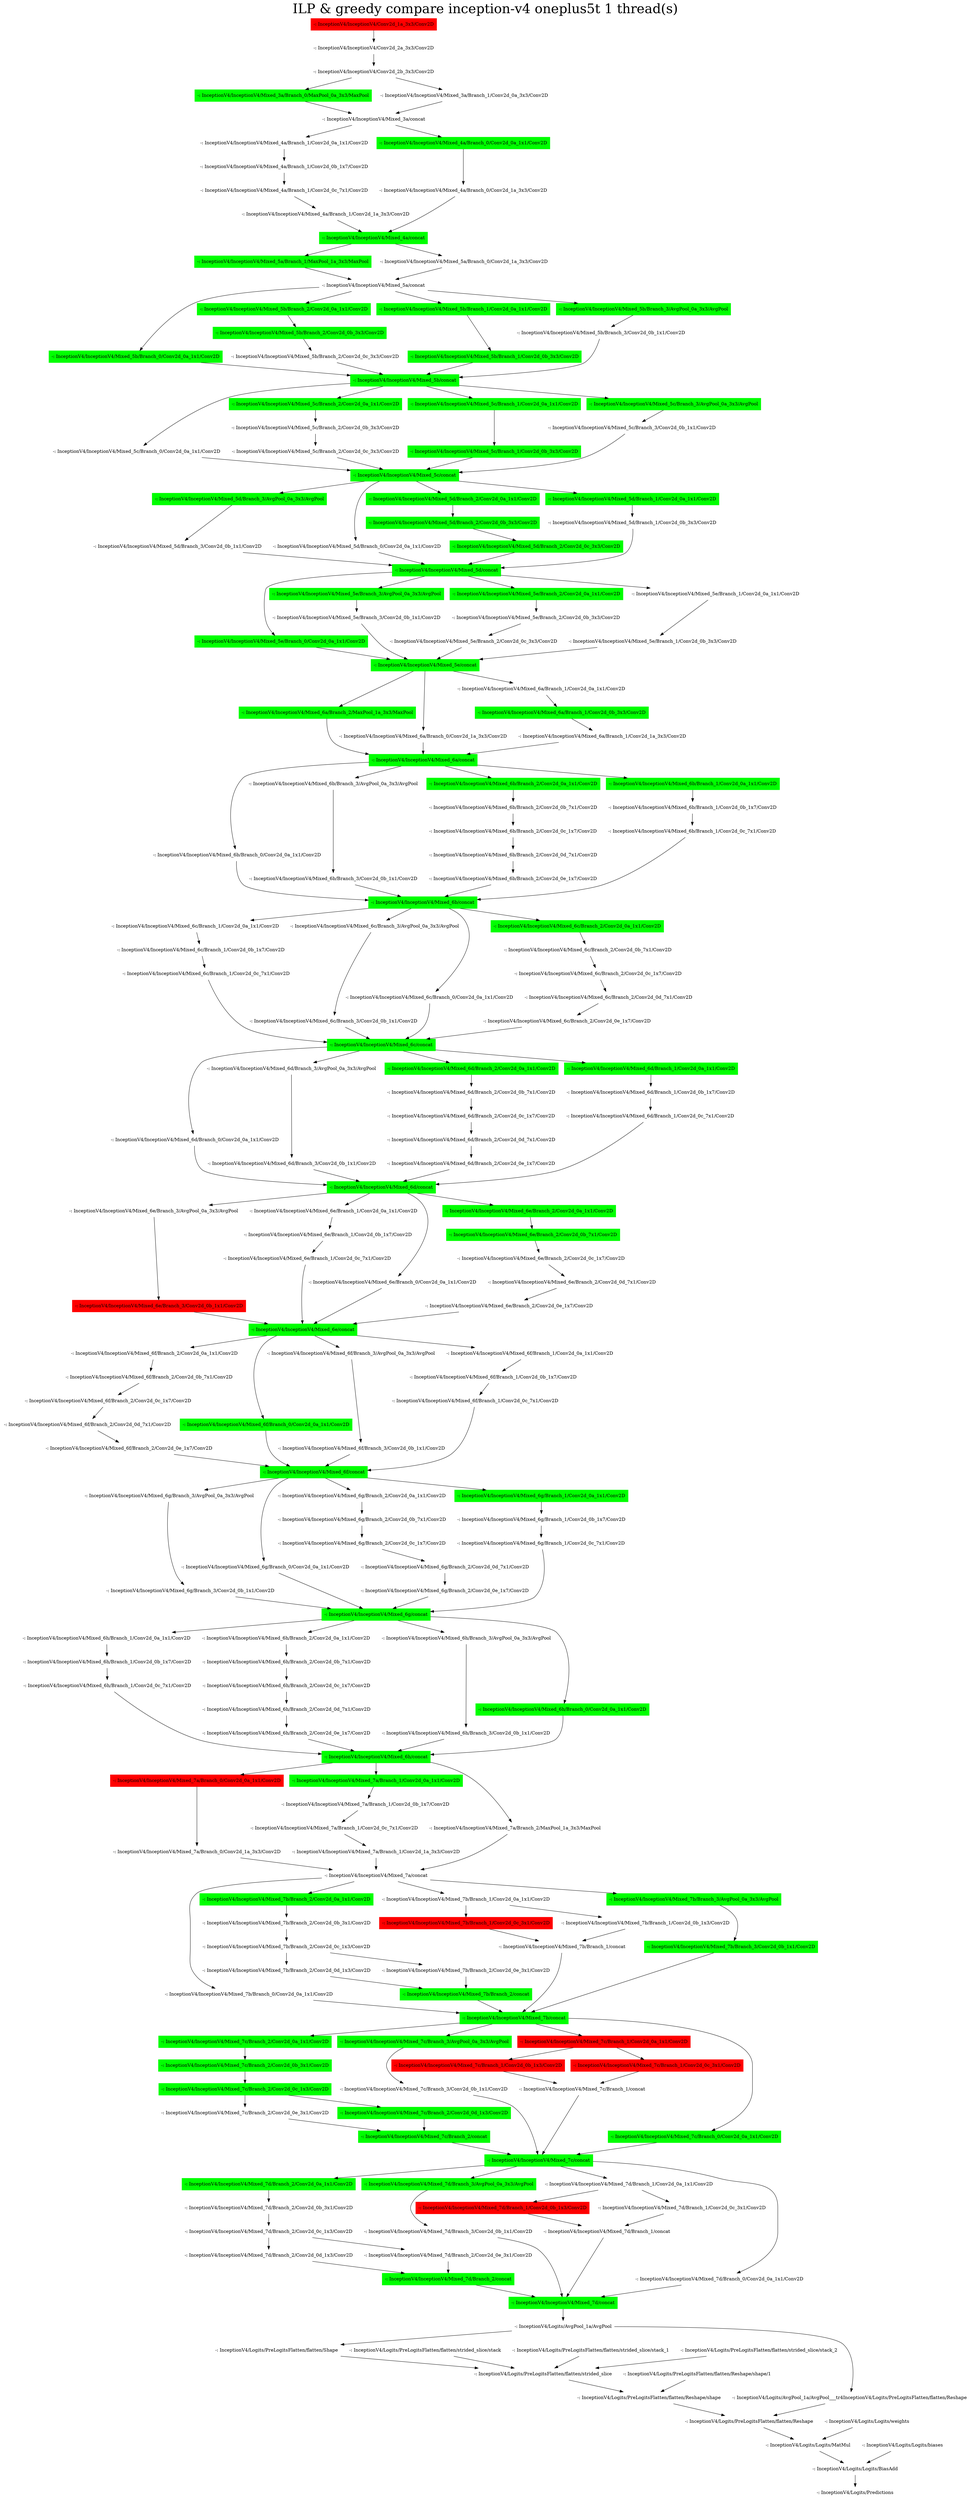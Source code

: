 digraph G {
label     = "ILP & greedy compare inception-v4 oneplus5t 1 thread(s)"
    labelloc  =  t // t: Place the graph's title on top.
    fontsize  = 40 // Make title stand out by giving a large font size
    fontcolor = black"-: InceptionV4/InceptionV4/Conv2d_1a_3x3/Conv2D"->"-: InceptionV4/InceptionV4/Conv2d_2a_3x3/Conv2D";
"-: InceptionV4/InceptionV4/Conv2d_1a_3x3/Conv2D" [shape=box,style=filled,color=red];
"-: InceptionV4/InceptionV4/Conv2d_2a_3x3/Conv2D"->"-: InceptionV4/InceptionV4/Conv2d_2b_3x3/Conv2D";
"-: InceptionV4/InceptionV4/Conv2d_2a_3x3/Conv2D" [shape=box,style=filled,color=white];
"-: InceptionV4/InceptionV4/Conv2d_2b_3x3/Conv2D"->"-: InceptionV4/InceptionV4/Mixed_3a/Branch_0/MaxPool_0a_3x3/MaxPool";
"-: InceptionV4/InceptionV4/Conv2d_2b_3x3/Conv2D"->"-: InceptionV4/InceptionV4/Mixed_3a/Branch_1/Conv2d_0a_3x3/Conv2D";
"-: InceptionV4/InceptionV4/Conv2d_2b_3x3/Conv2D" [shape=box,style=filled,color=white];
"-: InceptionV4/InceptionV4/Mixed_3a/Branch_0/MaxPool_0a_3x3/MaxPool"->"-: InceptionV4/InceptionV4/Mixed_3a/concat";
"-: InceptionV4/InceptionV4/Mixed_3a/Branch_0/MaxPool_0a_3x3/MaxPool" [shape=box,style=filled,color=green];
"-: InceptionV4/InceptionV4/Mixed_3a/Branch_1/Conv2d_0a_3x3/Conv2D"->"-: InceptionV4/InceptionV4/Mixed_3a/concat";
"-: InceptionV4/InceptionV4/Mixed_3a/Branch_1/Conv2d_0a_3x3/Conv2D" [shape=box,style=filled,color=white];
"-: InceptionV4/InceptionV4/Mixed_3a/concat"->"-: InceptionV4/InceptionV4/Mixed_4a/Branch_1/Conv2d_0a_1x1/Conv2D";
"-: InceptionV4/InceptionV4/Mixed_3a/concat"->"-: InceptionV4/InceptionV4/Mixed_4a/Branch_0/Conv2d_0a_1x1/Conv2D";
"-: InceptionV4/InceptionV4/Mixed_3a/concat" [shape=box,style=filled,color=white];
"-: InceptionV4/InceptionV4/Mixed_4a/Branch_0/Conv2d_0a_1x1/Conv2D"->"-: InceptionV4/InceptionV4/Mixed_4a/Branch_0/Conv2d_1a_3x3/Conv2D";
"-: InceptionV4/InceptionV4/Mixed_4a/Branch_0/Conv2d_0a_1x1/Conv2D" [shape=box,style=filled,color=green];
"-: InceptionV4/InceptionV4/Mixed_4a/Branch_0/Conv2d_1a_3x3/Conv2D"->"-: InceptionV4/InceptionV4/Mixed_4a/concat";
"-: InceptionV4/InceptionV4/Mixed_4a/Branch_0/Conv2d_1a_3x3/Conv2D" [shape=box,style=filled,color=white];
"-: InceptionV4/InceptionV4/Mixed_4a/Branch_1/Conv2d_0a_1x1/Conv2D"->"-: InceptionV4/InceptionV4/Mixed_4a/Branch_1/Conv2d_0b_1x7/Conv2D";
"-: InceptionV4/InceptionV4/Mixed_4a/Branch_1/Conv2d_0a_1x1/Conv2D" [shape=box,style=filled,color=white];
"-: InceptionV4/InceptionV4/Mixed_4a/Branch_1/Conv2d_0b_1x7/Conv2D"->"-: InceptionV4/InceptionV4/Mixed_4a/Branch_1/Conv2d_0c_7x1/Conv2D";
"-: InceptionV4/InceptionV4/Mixed_4a/Branch_1/Conv2d_0b_1x7/Conv2D" [shape=box,style=filled,color=white];
"-: InceptionV4/InceptionV4/Mixed_4a/Branch_1/Conv2d_0c_7x1/Conv2D"->"-: InceptionV4/InceptionV4/Mixed_4a/Branch_1/Conv2d_1a_3x3/Conv2D";
"-: InceptionV4/InceptionV4/Mixed_4a/Branch_1/Conv2d_0c_7x1/Conv2D" [shape=box,style=filled,color=white];
"-: InceptionV4/InceptionV4/Mixed_4a/Branch_1/Conv2d_1a_3x3/Conv2D"->"-: InceptionV4/InceptionV4/Mixed_4a/concat";
"-: InceptionV4/InceptionV4/Mixed_4a/Branch_1/Conv2d_1a_3x3/Conv2D" [shape=box,style=filled,color=white];
"-: InceptionV4/InceptionV4/Mixed_4a/concat"->"-: InceptionV4/InceptionV4/Mixed_5a/Branch_1/MaxPool_1a_3x3/MaxPool";
"-: InceptionV4/InceptionV4/Mixed_4a/concat"->"-: InceptionV4/InceptionV4/Mixed_5a/Branch_0/Conv2d_1a_3x3/Conv2D";
"-: InceptionV4/InceptionV4/Mixed_4a/concat" [shape=box,style=filled,color=green];
"-: InceptionV4/InceptionV4/Mixed_5a/Branch_0/Conv2d_1a_3x3/Conv2D"->"-: InceptionV4/InceptionV4/Mixed_5a/concat";
"-: InceptionV4/InceptionV4/Mixed_5a/Branch_0/Conv2d_1a_3x3/Conv2D" [shape=box,style=filled,color=white];
"-: InceptionV4/InceptionV4/Mixed_5a/Branch_1/MaxPool_1a_3x3/MaxPool"->"-: InceptionV4/InceptionV4/Mixed_5a/concat";
"-: InceptionV4/InceptionV4/Mixed_5a/Branch_1/MaxPool_1a_3x3/MaxPool" [shape=box,style=filled,color=green];
"-: InceptionV4/InceptionV4/Mixed_5a/concat"->"-: InceptionV4/InceptionV4/Mixed_5b/Branch_0/Conv2d_0a_1x1/Conv2D";
"-: InceptionV4/InceptionV4/Mixed_5a/concat"->"-: InceptionV4/InceptionV4/Mixed_5b/Branch_2/Conv2d_0a_1x1/Conv2D";
"-: InceptionV4/InceptionV4/Mixed_5a/concat"->"-: InceptionV4/InceptionV4/Mixed_5b/Branch_1/Conv2d_0a_1x1/Conv2D";
"-: InceptionV4/InceptionV4/Mixed_5a/concat"->"-: InceptionV4/InceptionV4/Mixed_5b/Branch_3/AvgPool_0a_3x3/AvgPool";
"-: InceptionV4/InceptionV4/Mixed_5a/concat" [shape=box,style=filled,color=white];
"-: InceptionV4/InceptionV4/Mixed_5b/Branch_0/Conv2d_0a_1x1/Conv2D"->"-: InceptionV4/InceptionV4/Mixed_5b/concat";
"-: InceptionV4/InceptionV4/Mixed_5b/Branch_0/Conv2d_0a_1x1/Conv2D" [shape=box,style=filled,color=green];
"-: InceptionV4/InceptionV4/Mixed_5b/Branch_1/Conv2d_0a_1x1/Conv2D"->"-: InceptionV4/InceptionV4/Mixed_5b/Branch_1/Conv2d_0b_3x3/Conv2D";
"-: InceptionV4/InceptionV4/Mixed_5b/Branch_1/Conv2d_0a_1x1/Conv2D" [shape=box,style=filled,color=green];
"-: InceptionV4/InceptionV4/Mixed_5b/Branch_1/Conv2d_0b_3x3/Conv2D"->"-: InceptionV4/InceptionV4/Mixed_5b/concat";
"-: InceptionV4/InceptionV4/Mixed_5b/Branch_1/Conv2d_0b_3x3/Conv2D" [shape=box,style=filled,color=green];
"-: InceptionV4/InceptionV4/Mixed_5b/Branch_2/Conv2d_0a_1x1/Conv2D"->"-: InceptionV4/InceptionV4/Mixed_5b/Branch_2/Conv2d_0b_3x3/Conv2D";
"-: InceptionV4/InceptionV4/Mixed_5b/Branch_2/Conv2d_0a_1x1/Conv2D" [shape=box,style=filled,color=green];
"-: InceptionV4/InceptionV4/Mixed_5b/Branch_2/Conv2d_0b_3x3/Conv2D"->"-: InceptionV4/InceptionV4/Mixed_5b/Branch_2/Conv2d_0c_3x3/Conv2D";
"-: InceptionV4/InceptionV4/Mixed_5b/Branch_2/Conv2d_0b_3x3/Conv2D" [shape=box,style=filled,color=green];
"-: InceptionV4/InceptionV4/Mixed_5b/Branch_2/Conv2d_0c_3x3/Conv2D"->"-: InceptionV4/InceptionV4/Mixed_5b/concat";
"-: InceptionV4/InceptionV4/Mixed_5b/Branch_2/Conv2d_0c_3x3/Conv2D" [shape=box,style=filled,color=white];
"-: InceptionV4/InceptionV4/Mixed_5b/Branch_3/AvgPool_0a_3x3/AvgPool"->"-: InceptionV4/InceptionV4/Mixed_5b/Branch_3/Conv2d_0b_1x1/Conv2D";
"-: InceptionV4/InceptionV4/Mixed_5b/Branch_3/AvgPool_0a_3x3/AvgPool" [shape=box,style=filled,color=green];
"-: InceptionV4/InceptionV4/Mixed_5b/Branch_3/Conv2d_0b_1x1/Conv2D"->"-: InceptionV4/InceptionV4/Mixed_5b/concat";
"-: InceptionV4/InceptionV4/Mixed_5b/Branch_3/Conv2d_0b_1x1/Conv2D" [shape=box,style=filled,color=white];
"-: InceptionV4/InceptionV4/Mixed_5b/concat"->"-: InceptionV4/InceptionV4/Mixed_5c/Branch_0/Conv2d_0a_1x1/Conv2D";
"-: InceptionV4/InceptionV4/Mixed_5b/concat"->"-: InceptionV4/InceptionV4/Mixed_5c/Branch_2/Conv2d_0a_1x1/Conv2D";
"-: InceptionV4/InceptionV4/Mixed_5b/concat"->"-: InceptionV4/InceptionV4/Mixed_5c/Branch_1/Conv2d_0a_1x1/Conv2D";
"-: InceptionV4/InceptionV4/Mixed_5b/concat"->"-: InceptionV4/InceptionV4/Mixed_5c/Branch_3/AvgPool_0a_3x3/AvgPool";
"-: InceptionV4/InceptionV4/Mixed_5b/concat" [shape=box,style=filled,color=green];
"-: InceptionV4/InceptionV4/Mixed_5c/Branch_0/Conv2d_0a_1x1/Conv2D"->"-: InceptionV4/InceptionV4/Mixed_5c/concat";
"-: InceptionV4/InceptionV4/Mixed_5c/Branch_0/Conv2d_0a_1x1/Conv2D" [shape=box,style=filled,color=white];
"-: InceptionV4/InceptionV4/Mixed_5c/Branch_1/Conv2d_0a_1x1/Conv2D"->"-: InceptionV4/InceptionV4/Mixed_5c/Branch_1/Conv2d_0b_3x3/Conv2D";
"-: InceptionV4/InceptionV4/Mixed_5c/Branch_1/Conv2d_0a_1x1/Conv2D" [shape=box,style=filled,color=green];
"-: InceptionV4/InceptionV4/Mixed_5c/Branch_1/Conv2d_0b_3x3/Conv2D"->"-: InceptionV4/InceptionV4/Mixed_5c/concat";
"-: InceptionV4/InceptionV4/Mixed_5c/Branch_1/Conv2d_0b_3x3/Conv2D" [shape=box,style=filled,color=green];
"-: InceptionV4/InceptionV4/Mixed_5c/Branch_2/Conv2d_0a_1x1/Conv2D"->"-: InceptionV4/InceptionV4/Mixed_5c/Branch_2/Conv2d_0b_3x3/Conv2D";
"-: InceptionV4/InceptionV4/Mixed_5c/Branch_2/Conv2d_0a_1x1/Conv2D" [shape=box,style=filled,color=green];
"-: InceptionV4/InceptionV4/Mixed_5c/Branch_2/Conv2d_0b_3x3/Conv2D"->"-: InceptionV4/InceptionV4/Mixed_5c/Branch_2/Conv2d_0c_3x3/Conv2D";
"-: InceptionV4/InceptionV4/Mixed_5c/Branch_2/Conv2d_0b_3x3/Conv2D" [shape=box,style=filled,color=white];
"-: InceptionV4/InceptionV4/Mixed_5c/Branch_2/Conv2d_0c_3x3/Conv2D"->"-: InceptionV4/InceptionV4/Mixed_5c/concat";
"-: InceptionV4/InceptionV4/Mixed_5c/Branch_2/Conv2d_0c_3x3/Conv2D" [shape=box,style=filled,color=white];
"-: InceptionV4/InceptionV4/Mixed_5c/Branch_3/AvgPool_0a_3x3/AvgPool"->"-: InceptionV4/InceptionV4/Mixed_5c/Branch_3/Conv2d_0b_1x1/Conv2D";
"-: InceptionV4/InceptionV4/Mixed_5c/Branch_3/AvgPool_0a_3x3/AvgPool" [shape=box,style=filled,color=green];
"-: InceptionV4/InceptionV4/Mixed_5c/Branch_3/Conv2d_0b_1x1/Conv2D"->"-: InceptionV4/InceptionV4/Mixed_5c/concat";
"-: InceptionV4/InceptionV4/Mixed_5c/Branch_3/Conv2d_0b_1x1/Conv2D" [shape=box,style=filled,color=white];
"-: InceptionV4/InceptionV4/Mixed_5c/concat"->"-: InceptionV4/InceptionV4/Mixed_5d/Branch_3/AvgPool_0a_3x3/AvgPool";
"-: InceptionV4/InceptionV4/Mixed_5c/concat"->"-: InceptionV4/InceptionV4/Mixed_5d/Branch_0/Conv2d_0a_1x1/Conv2D";
"-: InceptionV4/InceptionV4/Mixed_5c/concat"->"-: InceptionV4/InceptionV4/Mixed_5d/Branch_2/Conv2d_0a_1x1/Conv2D";
"-: InceptionV4/InceptionV4/Mixed_5c/concat"->"-: InceptionV4/InceptionV4/Mixed_5d/Branch_1/Conv2d_0a_1x1/Conv2D";
"-: InceptionV4/InceptionV4/Mixed_5c/concat" [shape=box,style=filled,color=green];
"-: InceptionV4/InceptionV4/Mixed_5d/Branch_0/Conv2d_0a_1x1/Conv2D"->"-: InceptionV4/InceptionV4/Mixed_5d/concat";
"-: InceptionV4/InceptionV4/Mixed_5d/Branch_0/Conv2d_0a_1x1/Conv2D" [shape=box,style=filled,color=white];
"-: InceptionV4/InceptionV4/Mixed_5d/Branch_1/Conv2d_0a_1x1/Conv2D"->"-: InceptionV4/InceptionV4/Mixed_5d/Branch_1/Conv2d_0b_3x3/Conv2D";
"-: InceptionV4/InceptionV4/Mixed_5d/Branch_1/Conv2d_0a_1x1/Conv2D" [shape=box,style=filled,color=green];
"-: InceptionV4/InceptionV4/Mixed_5d/Branch_1/Conv2d_0b_3x3/Conv2D"->"-: InceptionV4/InceptionV4/Mixed_5d/concat";
"-: InceptionV4/InceptionV4/Mixed_5d/Branch_1/Conv2d_0b_3x3/Conv2D" [shape=box,style=filled,color=white];
"-: InceptionV4/InceptionV4/Mixed_5d/Branch_2/Conv2d_0a_1x1/Conv2D"->"-: InceptionV4/InceptionV4/Mixed_5d/Branch_2/Conv2d_0b_3x3/Conv2D";
"-: InceptionV4/InceptionV4/Mixed_5d/Branch_2/Conv2d_0a_1x1/Conv2D" [shape=box,style=filled,color=green];
"-: InceptionV4/InceptionV4/Mixed_5d/Branch_2/Conv2d_0b_3x3/Conv2D"->"-: InceptionV4/InceptionV4/Mixed_5d/Branch_2/Conv2d_0c_3x3/Conv2D";
"-: InceptionV4/InceptionV4/Mixed_5d/Branch_2/Conv2d_0b_3x3/Conv2D" [shape=box,style=filled,color=green];
"-: InceptionV4/InceptionV4/Mixed_5d/Branch_2/Conv2d_0c_3x3/Conv2D"->"-: InceptionV4/InceptionV4/Mixed_5d/concat";
"-: InceptionV4/InceptionV4/Mixed_5d/Branch_2/Conv2d_0c_3x3/Conv2D" [shape=box,style=filled,color=green];
"-: InceptionV4/InceptionV4/Mixed_5d/Branch_3/AvgPool_0a_3x3/AvgPool"->"-: InceptionV4/InceptionV4/Mixed_5d/Branch_3/Conv2d_0b_1x1/Conv2D";
"-: InceptionV4/InceptionV4/Mixed_5d/Branch_3/AvgPool_0a_3x3/AvgPool" [shape=box,style=filled,color=green];
"-: InceptionV4/InceptionV4/Mixed_5d/Branch_3/Conv2d_0b_1x1/Conv2D"->"-: InceptionV4/InceptionV4/Mixed_5d/concat";
"-: InceptionV4/InceptionV4/Mixed_5d/Branch_3/Conv2d_0b_1x1/Conv2D" [shape=box,style=filled,color=white];
"-: InceptionV4/InceptionV4/Mixed_5d/concat"->"-: InceptionV4/InceptionV4/Mixed_5e/Branch_0/Conv2d_0a_1x1/Conv2D";
"-: InceptionV4/InceptionV4/Mixed_5d/concat"->"-: InceptionV4/InceptionV4/Mixed_5e/Branch_3/AvgPool_0a_3x3/AvgPool";
"-: InceptionV4/InceptionV4/Mixed_5d/concat"->"-: InceptionV4/InceptionV4/Mixed_5e/Branch_2/Conv2d_0a_1x1/Conv2D";
"-: InceptionV4/InceptionV4/Mixed_5d/concat"->"-: InceptionV4/InceptionV4/Mixed_5e/Branch_1/Conv2d_0a_1x1/Conv2D";
"-: InceptionV4/InceptionV4/Mixed_5d/concat" [shape=box,style=filled,color=green];
"-: InceptionV4/InceptionV4/Mixed_5e/Branch_0/Conv2d_0a_1x1/Conv2D"->"-: InceptionV4/InceptionV4/Mixed_5e/concat";
"-: InceptionV4/InceptionV4/Mixed_5e/Branch_0/Conv2d_0a_1x1/Conv2D" [shape=box,style=filled,color=green];
"-: InceptionV4/InceptionV4/Mixed_5e/Branch_1/Conv2d_0a_1x1/Conv2D"->"-: InceptionV4/InceptionV4/Mixed_5e/Branch_1/Conv2d_0b_3x3/Conv2D";
"-: InceptionV4/InceptionV4/Mixed_5e/Branch_1/Conv2d_0a_1x1/Conv2D" [shape=box,style=filled,color=white];
"-: InceptionV4/InceptionV4/Mixed_5e/Branch_1/Conv2d_0b_3x3/Conv2D"->"-: InceptionV4/InceptionV4/Mixed_5e/concat";
"-: InceptionV4/InceptionV4/Mixed_5e/Branch_1/Conv2d_0b_3x3/Conv2D" [shape=box,style=filled,color=white];
"-: InceptionV4/InceptionV4/Mixed_5e/Branch_2/Conv2d_0a_1x1/Conv2D"->"-: InceptionV4/InceptionV4/Mixed_5e/Branch_2/Conv2d_0b_3x3/Conv2D";
"-: InceptionV4/InceptionV4/Mixed_5e/Branch_2/Conv2d_0a_1x1/Conv2D" [shape=box,style=filled,color=green];
"-: InceptionV4/InceptionV4/Mixed_5e/Branch_2/Conv2d_0b_3x3/Conv2D"->"-: InceptionV4/InceptionV4/Mixed_5e/Branch_2/Conv2d_0c_3x3/Conv2D";
"-: InceptionV4/InceptionV4/Mixed_5e/Branch_2/Conv2d_0b_3x3/Conv2D" [shape=box,style=filled,color=white];
"-: InceptionV4/InceptionV4/Mixed_5e/Branch_2/Conv2d_0c_3x3/Conv2D"->"-: InceptionV4/InceptionV4/Mixed_5e/concat";
"-: InceptionV4/InceptionV4/Mixed_5e/Branch_2/Conv2d_0c_3x3/Conv2D" [shape=box,style=filled,color=white];
"-: InceptionV4/InceptionV4/Mixed_5e/Branch_3/AvgPool_0a_3x3/AvgPool"->"-: InceptionV4/InceptionV4/Mixed_5e/Branch_3/Conv2d_0b_1x1/Conv2D";
"-: InceptionV4/InceptionV4/Mixed_5e/Branch_3/AvgPool_0a_3x3/AvgPool" [shape=box,style=filled,color=green];
"-: InceptionV4/InceptionV4/Mixed_5e/Branch_3/Conv2d_0b_1x1/Conv2D"->"-: InceptionV4/InceptionV4/Mixed_5e/concat";
"-: InceptionV4/InceptionV4/Mixed_5e/Branch_3/Conv2d_0b_1x1/Conv2D" [shape=box,style=filled,color=white];
"-: InceptionV4/InceptionV4/Mixed_5e/concat"->"-: InceptionV4/InceptionV4/Mixed_6a/Branch_2/MaxPool_1a_3x3/MaxPool";
"-: InceptionV4/InceptionV4/Mixed_5e/concat"->"-: InceptionV4/InceptionV4/Mixed_6a/Branch_0/Conv2d_1a_3x3/Conv2D";
"-: InceptionV4/InceptionV4/Mixed_5e/concat"->"-: InceptionV4/InceptionV4/Mixed_6a/Branch_1/Conv2d_0a_1x1/Conv2D";
"-: InceptionV4/InceptionV4/Mixed_5e/concat" [shape=box,style=filled,color=green];
"-: InceptionV4/InceptionV4/Mixed_6a/Branch_0/Conv2d_1a_3x3/Conv2D"->"-: InceptionV4/InceptionV4/Mixed_6a/concat";
"-: InceptionV4/InceptionV4/Mixed_6a/Branch_0/Conv2d_1a_3x3/Conv2D" [shape=box,style=filled,color=white];
"-: InceptionV4/InceptionV4/Mixed_6a/Branch_1/Conv2d_0a_1x1/Conv2D"->"-: InceptionV4/InceptionV4/Mixed_6a/Branch_1/Conv2d_0b_3x3/Conv2D";
"-: InceptionV4/InceptionV4/Mixed_6a/Branch_1/Conv2d_0a_1x1/Conv2D" [shape=box,style=filled,color=white];
"-: InceptionV4/InceptionV4/Mixed_6a/Branch_1/Conv2d_0b_3x3/Conv2D"->"-: InceptionV4/InceptionV4/Mixed_6a/Branch_1/Conv2d_1a_3x3/Conv2D";
"-: InceptionV4/InceptionV4/Mixed_6a/Branch_1/Conv2d_0b_3x3/Conv2D" [shape=box,style=filled,color=green];
"-: InceptionV4/InceptionV4/Mixed_6a/Branch_1/Conv2d_1a_3x3/Conv2D"->"-: InceptionV4/InceptionV4/Mixed_6a/concat";
"-: InceptionV4/InceptionV4/Mixed_6a/Branch_1/Conv2d_1a_3x3/Conv2D" [shape=box,style=filled,color=white];
"-: InceptionV4/InceptionV4/Mixed_6a/Branch_2/MaxPool_1a_3x3/MaxPool"->"-: InceptionV4/InceptionV4/Mixed_6a/concat";
"-: InceptionV4/InceptionV4/Mixed_6a/Branch_2/MaxPool_1a_3x3/MaxPool" [shape=box,style=filled,color=green];
"-: InceptionV4/InceptionV4/Mixed_6a/concat"->"-: InceptionV4/InceptionV4/Mixed_6b/Branch_0/Conv2d_0a_1x1/Conv2D";
"-: InceptionV4/InceptionV4/Mixed_6a/concat"->"-: InceptionV4/InceptionV4/Mixed_6b/Branch_3/AvgPool_0a_3x3/AvgPool";
"-: InceptionV4/InceptionV4/Mixed_6a/concat"->"-: InceptionV4/InceptionV4/Mixed_6b/Branch_2/Conv2d_0a_1x1/Conv2D";
"-: InceptionV4/InceptionV4/Mixed_6a/concat"->"-: InceptionV4/InceptionV4/Mixed_6b/Branch_1/Conv2d_0a_1x1/Conv2D";
"-: InceptionV4/InceptionV4/Mixed_6a/concat" [shape=box,style=filled,color=green];
"-: InceptionV4/InceptionV4/Mixed_6b/Branch_0/Conv2d_0a_1x1/Conv2D"->"-: InceptionV4/InceptionV4/Mixed_6b/concat";
"-: InceptionV4/InceptionV4/Mixed_6b/Branch_0/Conv2d_0a_1x1/Conv2D" [shape=box,style=filled,color=white];
"-: InceptionV4/InceptionV4/Mixed_6b/Branch_1/Conv2d_0a_1x1/Conv2D"->"-: InceptionV4/InceptionV4/Mixed_6b/Branch_1/Conv2d_0b_1x7/Conv2D";
"-: InceptionV4/InceptionV4/Mixed_6b/Branch_1/Conv2d_0a_1x1/Conv2D" [shape=box,style=filled,color=green];
"-: InceptionV4/InceptionV4/Mixed_6b/Branch_1/Conv2d_0b_1x7/Conv2D"->"-: InceptionV4/InceptionV4/Mixed_6b/Branch_1/Conv2d_0c_7x1/Conv2D";
"-: InceptionV4/InceptionV4/Mixed_6b/Branch_1/Conv2d_0b_1x7/Conv2D" [shape=box,style=filled,color=white];
"-: InceptionV4/InceptionV4/Mixed_6b/Branch_1/Conv2d_0c_7x1/Conv2D"->"-: InceptionV4/InceptionV4/Mixed_6b/concat";
"-: InceptionV4/InceptionV4/Mixed_6b/Branch_1/Conv2d_0c_7x1/Conv2D" [shape=box,style=filled,color=white];
"-: InceptionV4/InceptionV4/Mixed_6b/Branch_2/Conv2d_0a_1x1/Conv2D"->"-: InceptionV4/InceptionV4/Mixed_6b/Branch_2/Conv2d_0b_7x1/Conv2D";
"-: InceptionV4/InceptionV4/Mixed_6b/Branch_2/Conv2d_0a_1x1/Conv2D" [shape=box,style=filled,color=green];
"-: InceptionV4/InceptionV4/Mixed_6b/Branch_2/Conv2d_0b_7x1/Conv2D"->"-: InceptionV4/InceptionV4/Mixed_6b/Branch_2/Conv2d_0c_1x7/Conv2D";
"-: InceptionV4/InceptionV4/Mixed_6b/Branch_2/Conv2d_0b_7x1/Conv2D" [shape=box,style=filled,color=white];
"-: InceptionV4/InceptionV4/Mixed_6b/Branch_2/Conv2d_0c_1x7/Conv2D"->"-: InceptionV4/InceptionV4/Mixed_6b/Branch_2/Conv2d_0d_7x1/Conv2D";
"-: InceptionV4/InceptionV4/Mixed_6b/Branch_2/Conv2d_0c_1x7/Conv2D" [shape=box,style=filled,color=white];
"-: InceptionV4/InceptionV4/Mixed_6b/Branch_2/Conv2d_0d_7x1/Conv2D"->"-: InceptionV4/InceptionV4/Mixed_6b/Branch_2/Conv2d_0e_1x7/Conv2D";
"-: InceptionV4/InceptionV4/Mixed_6b/Branch_2/Conv2d_0d_7x1/Conv2D" [shape=box,style=filled,color=white];
"-: InceptionV4/InceptionV4/Mixed_6b/Branch_2/Conv2d_0e_1x7/Conv2D"->"-: InceptionV4/InceptionV4/Mixed_6b/concat";
"-: InceptionV4/InceptionV4/Mixed_6b/Branch_2/Conv2d_0e_1x7/Conv2D" [shape=box,style=filled,color=white];
"-: InceptionV4/InceptionV4/Mixed_6b/Branch_3/AvgPool_0a_3x3/AvgPool"->"-: InceptionV4/InceptionV4/Mixed_6b/Branch_3/Conv2d_0b_1x1/Conv2D";
"-: InceptionV4/InceptionV4/Mixed_6b/Branch_3/AvgPool_0a_3x3/AvgPool" [shape=box,style=filled,color=white];
"-: InceptionV4/InceptionV4/Mixed_6b/Branch_3/Conv2d_0b_1x1/Conv2D"->"-: InceptionV4/InceptionV4/Mixed_6b/concat";
"-: InceptionV4/InceptionV4/Mixed_6b/Branch_3/Conv2d_0b_1x1/Conv2D" [shape=box,style=filled,color=white];
"-: InceptionV4/InceptionV4/Mixed_6b/concat"->"-: InceptionV4/InceptionV4/Mixed_6c/Branch_1/Conv2d_0a_1x1/Conv2D";
"-: InceptionV4/InceptionV4/Mixed_6b/concat"->"-: InceptionV4/InceptionV4/Mixed_6c/Branch_3/AvgPool_0a_3x3/AvgPool";
"-: InceptionV4/InceptionV4/Mixed_6b/concat"->"-: InceptionV4/InceptionV4/Mixed_6c/Branch_0/Conv2d_0a_1x1/Conv2D";
"-: InceptionV4/InceptionV4/Mixed_6b/concat"->"-: InceptionV4/InceptionV4/Mixed_6c/Branch_2/Conv2d_0a_1x1/Conv2D";
"-: InceptionV4/InceptionV4/Mixed_6b/concat" [shape=box,style=filled,color=green];
"-: InceptionV4/InceptionV4/Mixed_6c/Branch_0/Conv2d_0a_1x1/Conv2D"->"-: InceptionV4/InceptionV4/Mixed_6c/concat";
"-: InceptionV4/InceptionV4/Mixed_6c/Branch_0/Conv2d_0a_1x1/Conv2D" [shape=box,style=filled,color=white];
"-: InceptionV4/InceptionV4/Mixed_6c/Branch_1/Conv2d_0a_1x1/Conv2D"->"-: InceptionV4/InceptionV4/Mixed_6c/Branch_1/Conv2d_0b_1x7/Conv2D";
"-: InceptionV4/InceptionV4/Mixed_6c/Branch_1/Conv2d_0a_1x1/Conv2D" [shape=box,style=filled,color=white];
"-: InceptionV4/InceptionV4/Mixed_6c/Branch_1/Conv2d_0b_1x7/Conv2D"->"-: InceptionV4/InceptionV4/Mixed_6c/Branch_1/Conv2d_0c_7x1/Conv2D";
"-: InceptionV4/InceptionV4/Mixed_6c/Branch_1/Conv2d_0b_1x7/Conv2D" [shape=box,style=filled,color=white];
"-: InceptionV4/InceptionV4/Mixed_6c/Branch_1/Conv2d_0c_7x1/Conv2D"->"-: InceptionV4/InceptionV4/Mixed_6c/concat";
"-: InceptionV4/InceptionV4/Mixed_6c/Branch_1/Conv2d_0c_7x1/Conv2D" [shape=box,style=filled,color=white];
"-: InceptionV4/InceptionV4/Mixed_6c/Branch_2/Conv2d_0a_1x1/Conv2D"->"-: InceptionV4/InceptionV4/Mixed_6c/Branch_2/Conv2d_0b_7x1/Conv2D";
"-: InceptionV4/InceptionV4/Mixed_6c/Branch_2/Conv2d_0a_1x1/Conv2D" [shape=box,style=filled,color=green];
"-: InceptionV4/InceptionV4/Mixed_6c/Branch_2/Conv2d_0b_7x1/Conv2D"->"-: InceptionV4/InceptionV4/Mixed_6c/Branch_2/Conv2d_0c_1x7/Conv2D";
"-: InceptionV4/InceptionV4/Mixed_6c/Branch_2/Conv2d_0b_7x1/Conv2D" [shape=box,style=filled,color=white];
"-: InceptionV4/InceptionV4/Mixed_6c/Branch_2/Conv2d_0c_1x7/Conv2D"->"-: InceptionV4/InceptionV4/Mixed_6c/Branch_2/Conv2d_0d_7x1/Conv2D";
"-: InceptionV4/InceptionV4/Mixed_6c/Branch_2/Conv2d_0c_1x7/Conv2D" [shape=box,style=filled,color=white];
"-: InceptionV4/InceptionV4/Mixed_6c/Branch_2/Conv2d_0d_7x1/Conv2D"->"-: InceptionV4/InceptionV4/Mixed_6c/Branch_2/Conv2d_0e_1x7/Conv2D";
"-: InceptionV4/InceptionV4/Mixed_6c/Branch_2/Conv2d_0d_7x1/Conv2D" [shape=box,style=filled,color=white];
"-: InceptionV4/InceptionV4/Mixed_6c/Branch_2/Conv2d_0e_1x7/Conv2D"->"-: InceptionV4/InceptionV4/Mixed_6c/concat";
"-: InceptionV4/InceptionV4/Mixed_6c/Branch_2/Conv2d_0e_1x7/Conv2D" [shape=box,style=filled,color=white];
"-: InceptionV4/InceptionV4/Mixed_6c/Branch_3/AvgPool_0a_3x3/AvgPool"->"-: InceptionV4/InceptionV4/Mixed_6c/Branch_3/Conv2d_0b_1x1/Conv2D";
"-: InceptionV4/InceptionV4/Mixed_6c/Branch_3/AvgPool_0a_3x3/AvgPool" [shape=box,style=filled,color=white];
"-: InceptionV4/InceptionV4/Mixed_6c/Branch_3/Conv2d_0b_1x1/Conv2D"->"-: InceptionV4/InceptionV4/Mixed_6c/concat";
"-: InceptionV4/InceptionV4/Mixed_6c/Branch_3/Conv2d_0b_1x1/Conv2D" [shape=box,style=filled,color=white];
"-: InceptionV4/InceptionV4/Mixed_6c/concat"->"-: InceptionV4/InceptionV4/Mixed_6d/Branch_0/Conv2d_0a_1x1/Conv2D";
"-: InceptionV4/InceptionV4/Mixed_6c/concat"->"-: InceptionV4/InceptionV4/Mixed_6d/Branch_3/AvgPool_0a_3x3/AvgPool";
"-: InceptionV4/InceptionV4/Mixed_6c/concat"->"-: InceptionV4/InceptionV4/Mixed_6d/Branch_2/Conv2d_0a_1x1/Conv2D";
"-: InceptionV4/InceptionV4/Mixed_6c/concat"->"-: InceptionV4/InceptionV4/Mixed_6d/Branch_1/Conv2d_0a_1x1/Conv2D";
"-: InceptionV4/InceptionV4/Mixed_6c/concat" [shape=box,style=filled,color=green];
"-: InceptionV4/InceptionV4/Mixed_6d/Branch_0/Conv2d_0a_1x1/Conv2D"->"-: InceptionV4/InceptionV4/Mixed_6d/concat";
"-: InceptionV4/InceptionV4/Mixed_6d/Branch_0/Conv2d_0a_1x1/Conv2D" [shape=box,style=filled,color=white];
"-: InceptionV4/InceptionV4/Mixed_6d/Branch_1/Conv2d_0a_1x1/Conv2D"->"-: InceptionV4/InceptionV4/Mixed_6d/Branch_1/Conv2d_0b_1x7/Conv2D";
"-: InceptionV4/InceptionV4/Mixed_6d/Branch_1/Conv2d_0a_1x1/Conv2D" [shape=box,style=filled,color=green];
"-: InceptionV4/InceptionV4/Mixed_6d/Branch_1/Conv2d_0b_1x7/Conv2D"->"-: InceptionV4/InceptionV4/Mixed_6d/Branch_1/Conv2d_0c_7x1/Conv2D";
"-: InceptionV4/InceptionV4/Mixed_6d/Branch_1/Conv2d_0b_1x7/Conv2D" [shape=box,style=filled,color=white];
"-: InceptionV4/InceptionV4/Mixed_6d/Branch_1/Conv2d_0c_7x1/Conv2D"->"-: InceptionV4/InceptionV4/Mixed_6d/concat";
"-: InceptionV4/InceptionV4/Mixed_6d/Branch_1/Conv2d_0c_7x1/Conv2D" [shape=box,style=filled,color=white];
"-: InceptionV4/InceptionV4/Mixed_6d/Branch_2/Conv2d_0a_1x1/Conv2D"->"-: InceptionV4/InceptionV4/Mixed_6d/Branch_2/Conv2d_0b_7x1/Conv2D";
"-: InceptionV4/InceptionV4/Mixed_6d/Branch_2/Conv2d_0a_1x1/Conv2D" [shape=box,style=filled,color=green];
"-: InceptionV4/InceptionV4/Mixed_6d/Branch_2/Conv2d_0b_7x1/Conv2D"->"-: InceptionV4/InceptionV4/Mixed_6d/Branch_2/Conv2d_0c_1x7/Conv2D";
"-: InceptionV4/InceptionV4/Mixed_6d/Branch_2/Conv2d_0b_7x1/Conv2D" [shape=box,style=filled,color=white];
"-: InceptionV4/InceptionV4/Mixed_6d/Branch_2/Conv2d_0c_1x7/Conv2D"->"-: InceptionV4/InceptionV4/Mixed_6d/Branch_2/Conv2d_0d_7x1/Conv2D";
"-: InceptionV4/InceptionV4/Mixed_6d/Branch_2/Conv2d_0c_1x7/Conv2D" [shape=box,style=filled,color=white];
"-: InceptionV4/InceptionV4/Mixed_6d/Branch_2/Conv2d_0d_7x1/Conv2D"->"-: InceptionV4/InceptionV4/Mixed_6d/Branch_2/Conv2d_0e_1x7/Conv2D";
"-: InceptionV4/InceptionV4/Mixed_6d/Branch_2/Conv2d_0d_7x1/Conv2D" [shape=box,style=filled,color=white];
"-: InceptionV4/InceptionV4/Mixed_6d/Branch_2/Conv2d_0e_1x7/Conv2D"->"-: InceptionV4/InceptionV4/Mixed_6d/concat";
"-: InceptionV4/InceptionV4/Mixed_6d/Branch_2/Conv2d_0e_1x7/Conv2D" [shape=box,style=filled,color=white];
"-: InceptionV4/InceptionV4/Mixed_6d/Branch_3/AvgPool_0a_3x3/AvgPool"->"-: InceptionV4/InceptionV4/Mixed_6d/Branch_3/Conv2d_0b_1x1/Conv2D";
"-: InceptionV4/InceptionV4/Mixed_6d/Branch_3/AvgPool_0a_3x3/AvgPool" [shape=box,style=filled,color=white];
"-: InceptionV4/InceptionV4/Mixed_6d/Branch_3/Conv2d_0b_1x1/Conv2D"->"-: InceptionV4/InceptionV4/Mixed_6d/concat";
"-: InceptionV4/InceptionV4/Mixed_6d/Branch_3/Conv2d_0b_1x1/Conv2D" [shape=box,style=filled,color=white];
"-: InceptionV4/InceptionV4/Mixed_6d/concat"->"-: InceptionV4/InceptionV4/Mixed_6e/Branch_3/AvgPool_0a_3x3/AvgPool";
"-: InceptionV4/InceptionV4/Mixed_6d/concat"->"-: InceptionV4/InceptionV4/Mixed_6e/Branch_1/Conv2d_0a_1x1/Conv2D";
"-: InceptionV4/InceptionV4/Mixed_6d/concat"->"-: InceptionV4/InceptionV4/Mixed_6e/Branch_0/Conv2d_0a_1x1/Conv2D";
"-: InceptionV4/InceptionV4/Mixed_6d/concat"->"-: InceptionV4/InceptionV4/Mixed_6e/Branch_2/Conv2d_0a_1x1/Conv2D";
"-: InceptionV4/InceptionV4/Mixed_6d/concat" [shape=box,style=filled,color=green];
"-: InceptionV4/InceptionV4/Mixed_6e/Branch_0/Conv2d_0a_1x1/Conv2D"->"-: InceptionV4/InceptionV4/Mixed_6e/concat";
"-: InceptionV4/InceptionV4/Mixed_6e/Branch_0/Conv2d_0a_1x1/Conv2D" [shape=box,style=filled,color=white];
"-: InceptionV4/InceptionV4/Mixed_6e/Branch_1/Conv2d_0a_1x1/Conv2D"->"-: InceptionV4/InceptionV4/Mixed_6e/Branch_1/Conv2d_0b_1x7/Conv2D";
"-: InceptionV4/InceptionV4/Mixed_6e/Branch_1/Conv2d_0a_1x1/Conv2D" [shape=box,style=filled,color=white];
"-: InceptionV4/InceptionV4/Mixed_6e/Branch_1/Conv2d_0b_1x7/Conv2D"->"-: InceptionV4/InceptionV4/Mixed_6e/Branch_1/Conv2d_0c_7x1/Conv2D";
"-: InceptionV4/InceptionV4/Mixed_6e/Branch_1/Conv2d_0b_1x7/Conv2D" [shape=box,style=filled,color=white];
"-: InceptionV4/InceptionV4/Mixed_6e/Branch_1/Conv2d_0c_7x1/Conv2D"->"-: InceptionV4/InceptionV4/Mixed_6e/concat";
"-: InceptionV4/InceptionV4/Mixed_6e/Branch_1/Conv2d_0c_7x1/Conv2D" [shape=box,style=filled,color=white];
"-: InceptionV4/InceptionV4/Mixed_6e/Branch_2/Conv2d_0a_1x1/Conv2D"->"-: InceptionV4/InceptionV4/Mixed_6e/Branch_2/Conv2d_0b_7x1/Conv2D";
"-: InceptionV4/InceptionV4/Mixed_6e/Branch_2/Conv2d_0a_1x1/Conv2D" [shape=box,style=filled,color=green];
"-: InceptionV4/InceptionV4/Mixed_6e/Branch_2/Conv2d_0b_7x1/Conv2D"->"-: InceptionV4/InceptionV4/Mixed_6e/Branch_2/Conv2d_0c_1x7/Conv2D";
"-: InceptionV4/InceptionV4/Mixed_6e/Branch_2/Conv2d_0b_7x1/Conv2D" [shape=box,style=filled,color=green];
"-: InceptionV4/InceptionV4/Mixed_6e/Branch_2/Conv2d_0c_1x7/Conv2D"->"-: InceptionV4/InceptionV4/Mixed_6e/Branch_2/Conv2d_0d_7x1/Conv2D";
"-: InceptionV4/InceptionV4/Mixed_6e/Branch_2/Conv2d_0c_1x7/Conv2D" [shape=box,style=filled,color=white];
"-: InceptionV4/InceptionV4/Mixed_6e/Branch_2/Conv2d_0d_7x1/Conv2D"->"-: InceptionV4/InceptionV4/Mixed_6e/Branch_2/Conv2d_0e_1x7/Conv2D";
"-: InceptionV4/InceptionV4/Mixed_6e/Branch_2/Conv2d_0d_7x1/Conv2D" [shape=box,style=filled,color=white];
"-: InceptionV4/InceptionV4/Mixed_6e/Branch_2/Conv2d_0e_1x7/Conv2D"->"-: InceptionV4/InceptionV4/Mixed_6e/concat";
"-: InceptionV4/InceptionV4/Mixed_6e/Branch_2/Conv2d_0e_1x7/Conv2D" [shape=box,style=filled,color=white];
"-: InceptionV4/InceptionV4/Mixed_6e/Branch_3/AvgPool_0a_3x3/AvgPool"->"-: InceptionV4/InceptionV4/Mixed_6e/Branch_3/Conv2d_0b_1x1/Conv2D";
"-: InceptionV4/InceptionV4/Mixed_6e/Branch_3/AvgPool_0a_3x3/AvgPool" [shape=box,style=filled,color=white];
"-: InceptionV4/InceptionV4/Mixed_6e/Branch_3/Conv2d_0b_1x1/Conv2D"->"-: InceptionV4/InceptionV4/Mixed_6e/concat";
"-: InceptionV4/InceptionV4/Mixed_6e/Branch_3/Conv2d_0b_1x1/Conv2D" [shape=box,style=filled,color=red];
"-: InceptionV4/InceptionV4/Mixed_6e/concat"->"-: InceptionV4/InceptionV4/Mixed_6f/Branch_2/Conv2d_0a_1x1/Conv2D";
"-: InceptionV4/InceptionV4/Mixed_6e/concat"->"-: InceptionV4/InceptionV4/Mixed_6f/Branch_0/Conv2d_0a_1x1/Conv2D";
"-: InceptionV4/InceptionV4/Mixed_6e/concat"->"-: InceptionV4/InceptionV4/Mixed_6f/Branch_3/AvgPool_0a_3x3/AvgPool";
"-: InceptionV4/InceptionV4/Mixed_6e/concat"->"-: InceptionV4/InceptionV4/Mixed_6f/Branch_1/Conv2d_0a_1x1/Conv2D";
"-: InceptionV4/InceptionV4/Mixed_6e/concat" [shape=box,style=filled,color=green];
"-: InceptionV4/InceptionV4/Mixed_6f/Branch_0/Conv2d_0a_1x1/Conv2D"->"-: InceptionV4/InceptionV4/Mixed_6f/concat";
"-: InceptionV4/InceptionV4/Mixed_6f/Branch_0/Conv2d_0a_1x1/Conv2D" [shape=box,style=filled,color=green];
"-: InceptionV4/InceptionV4/Mixed_6f/Branch_1/Conv2d_0a_1x1/Conv2D"->"-: InceptionV4/InceptionV4/Mixed_6f/Branch_1/Conv2d_0b_1x7/Conv2D";
"-: InceptionV4/InceptionV4/Mixed_6f/Branch_1/Conv2d_0a_1x1/Conv2D" [shape=box,style=filled,color=white];
"-: InceptionV4/InceptionV4/Mixed_6f/Branch_1/Conv2d_0b_1x7/Conv2D"->"-: InceptionV4/InceptionV4/Mixed_6f/Branch_1/Conv2d_0c_7x1/Conv2D";
"-: InceptionV4/InceptionV4/Mixed_6f/Branch_1/Conv2d_0b_1x7/Conv2D" [shape=box,style=filled,color=white];
"-: InceptionV4/InceptionV4/Mixed_6f/Branch_1/Conv2d_0c_7x1/Conv2D"->"-: InceptionV4/InceptionV4/Mixed_6f/concat";
"-: InceptionV4/InceptionV4/Mixed_6f/Branch_1/Conv2d_0c_7x1/Conv2D" [shape=box,style=filled,color=white];
"-: InceptionV4/InceptionV4/Mixed_6f/Branch_2/Conv2d_0a_1x1/Conv2D"->"-: InceptionV4/InceptionV4/Mixed_6f/Branch_2/Conv2d_0b_7x1/Conv2D";
"-: InceptionV4/InceptionV4/Mixed_6f/Branch_2/Conv2d_0a_1x1/Conv2D" [shape=box,style=filled,color=white];
"-: InceptionV4/InceptionV4/Mixed_6f/Branch_2/Conv2d_0b_7x1/Conv2D"->"-: InceptionV4/InceptionV4/Mixed_6f/Branch_2/Conv2d_0c_1x7/Conv2D";
"-: InceptionV4/InceptionV4/Mixed_6f/Branch_2/Conv2d_0b_7x1/Conv2D" [shape=box,style=filled,color=white];
"-: InceptionV4/InceptionV4/Mixed_6f/Branch_2/Conv2d_0c_1x7/Conv2D"->"-: InceptionV4/InceptionV4/Mixed_6f/Branch_2/Conv2d_0d_7x1/Conv2D";
"-: InceptionV4/InceptionV4/Mixed_6f/Branch_2/Conv2d_0c_1x7/Conv2D" [shape=box,style=filled,color=white];
"-: InceptionV4/InceptionV4/Mixed_6f/Branch_2/Conv2d_0d_7x1/Conv2D"->"-: InceptionV4/InceptionV4/Mixed_6f/Branch_2/Conv2d_0e_1x7/Conv2D";
"-: InceptionV4/InceptionV4/Mixed_6f/Branch_2/Conv2d_0d_7x1/Conv2D" [shape=box,style=filled,color=white];
"-: InceptionV4/InceptionV4/Mixed_6f/Branch_2/Conv2d_0e_1x7/Conv2D"->"-: InceptionV4/InceptionV4/Mixed_6f/concat";
"-: InceptionV4/InceptionV4/Mixed_6f/Branch_2/Conv2d_0e_1x7/Conv2D" [shape=box,style=filled,color=white];
"-: InceptionV4/InceptionV4/Mixed_6f/Branch_3/AvgPool_0a_3x3/AvgPool"->"-: InceptionV4/InceptionV4/Mixed_6f/Branch_3/Conv2d_0b_1x1/Conv2D";
"-: InceptionV4/InceptionV4/Mixed_6f/Branch_3/AvgPool_0a_3x3/AvgPool" [shape=box,style=filled,color=white];
"-: InceptionV4/InceptionV4/Mixed_6f/Branch_3/Conv2d_0b_1x1/Conv2D"->"-: InceptionV4/InceptionV4/Mixed_6f/concat";
"-: InceptionV4/InceptionV4/Mixed_6f/Branch_3/Conv2d_0b_1x1/Conv2D" [shape=box,style=filled,color=white];
"-: InceptionV4/InceptionV4/Mixed_6f/concat"->"-: InceptionV4/InceptionV4/Mixed_6g/Branch_3/AvgPool_0a_3x3/AvgPool";
"-: InceptionV4/InceptionV4/Mixed_6f/concat"->"-: InceptionV4/InceptionV4/Mixed_6g/Branch_0/Conv2d_0a_1x1/Conv2D";
"-: InceptionV4/InceptionV4/Mixed_6f/concat"->"-: InceptionV4/InceptionV4/Mixed_6g/Branch_2/Conv2d_0a_1x1/Conv2D";
"-: InceptionV4/InceptionV4/Mixed_6f/concat"->"-: InceptionV4/InceptionV4/Mixed_6g/Branch_1/Conv2d_0a_1x1/Conv2D";
"-: InceptionV4/InceptionV4/Mixed_6f/concat" [shape=box,style=filled,color=green];
"-: InceptionV4/InceptionV4/Mixed_6g/Branch_0/Conv2d_0a_1x1/Conv2D"->"-: InceptionV4/InceptionV4/Mixed_6g/concat";
"-: InceptionV4/InceptionV4/Mixed_6g/Branch_0/Conv2d_0a_1x1/Conv2D" [shape=box,style=filled,color=white];
"-: InceptionV4/InceptionV4/Mixed_6g/Branch_1/Conv2d_0a_1x1/Conv2D"->"-: InceptionV4/InceptionV4/Mixed_6g/Branch_1/Conv2d_0b_1x7/Conv2D";
"-: InceptionV4/InceptionV4/Mixed_6g/Branch_1/Conv2d_0a_1x1/Conv2D" [shape=box,style=filled,color=green];
"-: InceptionV4/InceptionV4/Mixed_6g/Branch_1/Conv2d_0b_1x7/Conv2D"->"-: InceptionV4/InceptionV4/Mixed_6g/Branch_1/Conv2d_0c_7x1/Conv2D";
"-: InceptionV4/InceptionV4/Mixed_6g/Branch_1/Conv2d_0b_1x7/Conv2D" [shape=box,style=filled,color=white];
"-: InceptionV4/InceptionV4/Mixed_6g/Branch_1/Conv2d_0c_7x1/Conv2D"->"-: InceptionV4/InceptionV4/Mixed_6g/concat";
"-: InceptionV4/InceptionV4/Mixed_6g/Branch_1/Conv2d_0c_7x1/Conv2D" [shape=box,style=filled,color=white];
"-: InceptionV4/InceptionV4/Mixed_6g/Branch_2/Conv2d_0a_1x1/Conv2D"->"-: InceptionV4/InceptionV4/Mixed_6g/Branch_2/Conv2d_0b_7x1/Conv2D";
"-: InceptionV4/InceptionV4/Mixed_6g/Branch_2/Conv2d_0a_1x1/Conv2D" [shape=box,style=filled,color=white];
"-: InceptionV4/InceptionV4/Mixed_6g/Branch_2/Conv2d_0b_7x1/Conv2D"->"-: InceptionV4/InceptionV4/Mixed_6g/Branch_2/Conv2d_0c_1x7/Conv2D";
"-: InceptionV4/InceptionV4/Mixed_6g/Branch_2/Conv2d_0b_7x1/Conv2D" [shape=box,style=filled,color=white];
"-: InceptionV4/InceptionV4/Mixed_6g/Branch_2/Conv2d_0c_1x7/Conv2D"->"-: InceptionV4/InceptionV4/Mixed_6g/Branch_2/Conv2d_0d_7x1/Conv2D";
"-: InceptionV4/InceptionV4/Mixed_6g/Branch_2/Conv2d_0c_1x7/Conv2D" [shape=box,style=filled,color=white];
"-: InceptionV4/InceptionV4/Mixed_6g/Branch_2/Conv2d_0d_7x1/Conv2D"->"-: InceptionV4/InceptionV4/Mixed_6g/Branch_2/Conv2d_0e_1x7/Conv2D";
"-: InceptionV4/InceptionV4/Mixed_6g/Branch_2/Conv2d_0d_7x1/Conv2D" [shape=box,style=filled,color=white];
"-: InceptionV4/InceptionV4/Mixed_6g/Branch_2/Conv2d_0e_1x7/Conv2D"->"-: InceptionV4/InceptionV4/Mixed_6g/concat";
"-: InceptionV4/InceptionV4/Mixed_6g/Branch_2/Conv2d_0e_1x7/Conv2D" [shape=box,style=filled,color=white];
"-: InceptionV4/InceptionV4/Mixed_6g/Branch_3/AvgPool_0a_3x3/AvgPool"->"-: InceptionV4/InceptionV4/Mixed_6g/Branch_3/Conv2d_0b_1x1/Conv2D";
"-: InceptionV4/InceptionV4/Mixed_6g/Branch_3/AvgPool_0a_3x3/AvgPool" [shape=box,style=filled,color=white];
"-: InceptionV4/InceptionV4/Mixed_6g/Branch_3/Conv2d_0b_1x1/Conv2D"->"-: InceptionV4/InceptionV4/Mixed_6g/concat";
"-: InceptionV4/InceptionV4/Mixed_6g/Branch_3/Conv2d_0b_1x1/Conv2D" [shape=box,style=filled,color=white];
"-: InceptionV4/InceptionV4/Mixed_6g/concat"->"-: InceptionV4/InceptionV4/Mixed_6h/Branch_1/Conv2d_0a_1x1/Conv2D";
"-: InceptionV4/InceptionV4/Mixed_6g/concat"->"-: InceptionV4/InceptionV4/Mixed_6h/Branch_2/Conv2d_0a_1x1/Conv2D";
"-: InceptionV4/InceptionV4/Mixed_6g/concat"->"-: InceptionV4/InceptionV4/Mixed_6h/Branch_3/AvgPool_0a_3x3/AvgPool";
"-: InceptionV4/InceptionV4/Mixed_6g/concat"->"-: InceptionV4/InceptionV4/Mixed_6h/Branch_0/Conv2d_0a_1x1/Conv2D";
"-: InceptionV4/InceptionV4/Mixed_6g/concat" [shape=box,style=filled,color=green];
"-: InceptionV4/InceptionV4/Mixed_6h/Branch_0/Conv2d_0a_1x1/Conv2D"->"-: InceptionV4/InceptionV4/Mixed_6h/concat";
"-: InceptionV4/InceptionV4/Mixed_6h/Branch_0/Conv2d_0a_1x1/Conv2D" [shape=box,style=filled,color=green];
"-: InceptionV4/InceptionV4/Mixed_6h/Branch_1/Conv2d_0a_1x1/Conv2D"->"-: InceptionV4/InceptionV4/Mixed_6h/Branch_1/Conv2d_0b_1x7/Conv2D";
"-: InceptionV4/InceptionV4/Mixed_6h/Branch_1/Conv2d_0a_1x1/Conv2D" [shape=box,style=filled,color=white];
"-: InceptionV4/InceptionV4/Mixed_6h/Branch_1/Conv2d_0b_1x7/Conv2D"->"-: InceptionV4/InceptionV4/Mixed_6h/Branch_1/Conv2d_0c_7x1/Conv2D";
"-: InceptionV4/InceptionV4/Mixed_6h/Branch_1/Conv2d_0b_1x7/Conv2D" [shape=box,style=filled,color=white];
"-: InceptionV4/InceptionV4/Mixed_6h/Branch_1/Conv2d_0c_7x1/Conv2D"->"-: InceptionV4/InceptionV4/Mixed_6h/concat";
"-: InceptionV4/InceptionV4/Mixed_6h/Branch_1/Conv2d_0c_7x1/Conv2D" [shape=box,style=filled,color=white];
"-: InceptionV4/InceptionV4/Mixed_6h/Branch_2/Conv2d_0a_1x1/Conv2D"->"-: InceptionV4/InceptionV4/Mixed_6h/Branch_2/Conv2d_0b_7x1/Conv2D";
"-: InceptionV4/InceptionV4/Mixed_6h/Branch_2/Conv2d_0a_1x1/Conv2D" [shape=box,style=filled,color=white];
"-: InceptionV4/InceptionV4/Mixed_6h/Branch_2/Conv2d_0b_7x1/Conv2D"->"-: InceptionV4/InceptionV4/Mixed_6h/Branch_2/Conv2d_0c_1x7/Conv2D";
"-: InceptionV4/InceptionV4/Mixed_6h/Branch_2/Conv2d_0b_7x1/Conv2D" [shape=box,style=filled,color=white];
"-: InceptionV4/InceptionV4/Mixed_6h/Branch_2/Conv2d_0c_1x7/Conv2D"->"-: InceptionV4/InceptionV4/Mixed_6h/Branch_2/Conv2d_0d_7x1/Conv2D";
"-: InceptionV4/InceptionV4/Mixed_6h/Branch_2/Conv2d_0c_1x7/Conv2D" [shape=box,style=filled,color=white];
"-: InceptionV4/InceptionV4/Mixed_6h/Branch_2/Conv2d_0d_7x1/Conv2D"->"-: InceptionV4/InceptionV4/Mixed_6h/Branch_2/Conv2d_0e_1x7/Conv2D";
"-: InceptionV4/InceptionV4/Mixed_6h/Branch_2/Conv2d_0d_7x1/Conv2D" [shape=box,style=filled,color=white];
"-: InceptionV4/InceptionV4/Mixed_6h/Branch_2/Conv2d_0e_1x7/Conv2D"->"-: InceptionV4/InceptionV4/Mixed_6h/concat";
"-: InceptionV4/InceptionV4/Mixed_6h/Branch_2/Conv2d_0e_1x7/Conv2D" [shape=box,style=filled,color=white];
"-: InceptionV4/InceptionV4/Mixed_6h/Branch_3/AvgPool_0a_3x3/AvgPool"->"-: InceptionV4/InceptionV4/Mixed_6h/Branch_3/Conv2d_0b_1x1/Conv2D";
"-: InceptionV4/InceptionV4/Mixed_6h/Branch_3/AvgPool_0a_3x3/AvgPool" [shape=box,style=filled,color=white];
"-: InceptionV4/InceptionV4/Mixed_6h/Branch_3/Conv2d_0b_1x1/Conv2D"->"-: InceptionV4/InceptionV4/Mixed_6h/concat";
"-: InceptionV4/InceptionV4/Mixed_6h/Branch_3/Conv2d_0b_1x1/Conv2D" [shape=box,style=filled,color=white];
"-: InceptionV4/InceptionV4/Mixed_6h/concat"->"-: InceptionV4/InceptionV4/Mixed_7a/Branch_0/Conv2d_0a_1x1/Conv2D";
"-: InceptionV4/InceptionV4/Mixed_6h/concat"->"-: InceptionV4/InceptionV4/Mixed_7a/Branch_1/Conv2d_0a_1x1/Conv2D";
"-: InceptionV4/InceptionV4/Mixed_6h/concat"->"-: InceptionV4/InceptionV4/Mixed_7a/Branch_2/MaxPool_1a_3x3/MaxPool";
"-: InceptionV4/InceptionV4/Mixed_6h/concat" [shape=box,style=filled,color=green];
"-: InceptionV4/InceptionV4/Mixed_7a/Branch_0/Conv2d_0a_1x1/Conv2D"->"-: InceptionV4/InceptionV4/Mixed_7a/Branch_0/Conv2d_1a_3x3/Conv2D";
"-: InceptionV4/InceptionV4/Mixed_7a/Branch_0/Conv2d_0a_1x1/Conv2D" [shape=box,style=filled,color=red];
"-: InceptionV4/InceptionV4/Mixed_7a/Branch_0/Conv2d_1a_3x3/Conv2D"->"-: InceptionV4/InceptionV4/Mixed_7a/concat";
"-: InceptionV4/InceptionV4/Mixed_7a/Branch_0/Conv2d_1a_3x3/Conv2D" [shape=box,style=filled,color=white];
"-: InceptionV4/InceptionV4/Mixed_7a/Branch_1/Conv2d_0a_1x1/Conv2D"->"-: InceptionV4/InceptionV4/Mixed_7a/Branch_1/Conv2d_0b_1x7/Conv2D";
"-: InceptionV4/InceptionV4/Mixed_7a/Branch_1/Conv2d_0a_1x1/Conv2D" [shape=box,style=filled,color=green];
"-: InceptionV4/InceptionV4/Mixed_7a/Branch_1/Conv2d_0b_1x7/Conv2D"->"-: InceptionV4/InceptionV4/Mixed_7a/Branch_1/Conv2d_0c_7x1/Conv2D";
"-: InceptionV4/InceptionV4/Mixed_7a/Branch_1/Conv2d_0b_1x7/Conv2D" [shape=box,style=filled,color=white];
"-: InceptionV4/InceptionV4/Mixed_7a/Branch_1/Conv2d_0c_7x1/Conv2D"->"-: InceptionV4/InceptionV4/Mixed_7a/Branch_1/Conv2d_1a_3x3/Conv2D";
"-: InceptionV4/InceptionV4/Mixed_7a/Branch_1/Conv2d_0c_7x1/Conv2D" [shape=box,style=filled,color=white];
"-: InceptionV4/InceptionV4/Mixed_7a/Branch_1/Conv2d_1a_3x3/Conv2D"->"-: InceptionV4/InceptionV4/Mixed_7a/concat";
"-: InceptionV4/InceptionV4/Mixed_7a/Branch_1/Conv2d_1a_3x3/Conv2D" [shape=box,style=filled,color=white];
"-: InceptionV4/InceptionV4/Mixed_7a/Branch_2/MaxPool_1a_3x3/MaxPool"->"-: InceptionV4/InceptionV4/Mixed_7a/concat";
"-: InceptionV4/InceptionV4/Mixed_7a/Branch_2/MaxPool_1a_3x3/MaxPool" [shape=box,style=filled,color=white];
"-: InceptionV4/InceptionV4/Mixed_7a/concat"->"-: InceptionV4/InceptionV4/Mixed_7b/Branch_0/Conv2d_0a_1x1/Conv2D";
"-: InceptionV4/InceptionV4/Mixed_7a/concat"->"-: InceptionV4/InceptionV4/Mixed_7b/Branch_2/Conv2d_0a_1x1/Conv2D";
"-: InceptionV4/InceptionV4/Mixed_7a/concat"->"-: InceptionV4/InceptionV4/Mixed_7b/Branch_1/Conv2d_0a_1x1/Conv2D";
"-: InceptionV4/InceptionV4/Mixed_7a/concat"->"-: InceptionV4/InceptionV4/Mixed_7b/Branch_3/AvgPool_0a_3x3/AvgPool";
"-: InceptionV4/InceptionV4/Mixed_7a/concat" [shape=box,style=filled,color=white];
"-: InceptionV4/InceptionV4/Mixed_7b/Branch_0/Conv2d_0a_1x1/Conv2D"->"-: InceptionV4/InceptionV4/Mixed_7b/concat";
"-: InceptionV4/InceptionV4/Mixed_7b/Branch_0/Conv2d_0a_1x1/Conv2D" [shape=box,style=filled,color=white];
"-: InceptionV4/InceptionV4/Mixed_7b/Branch_1/Conv2d_0a_1x1/Conv2D"->"-: InceptionV4/InceptionV4/Mixed_7b/Branch_1/Conv2d_0c_3x1/Conv2D";
"-: InceptionV4/InceptionV4/Mixed_7b/Branch_1/Conv2d_0a_1x1/Conv2D"->"-: InceptionV4/InceptionV4/Mixed_7b/Branch_1/Conv2d_0b_1x3/Conv2D";
"-: InceptionV4/InceptionV4/Mixed_7b/Branch_1/Conv2d_0a_1x1/Conv2D" [shape=box,style=filled,color=white];
"-: InceptionV4/InceptionV4/Mixed_7b/Branch_1/Conv2d_0b_1x3/Conv2D"->"-: InceptionV4/InceptionV4/Mixed_7b/Branch_1/concat";
"-: InceptionV4/InceptionV4/Mixed_7b/Branch_1/Conv2d_0b_1x3/Conv2D" [shape=box,style=filled,color=white];
"-: InceptionV4/InceptionV4/Mixed_7b/Branch_1/Conv2d_0c_3x1/Conv2D"->"-: InceptionV4/InceptionV4/Mixed_7b/Branch_1/concat";
"-: InceptionV4/InceptionV4/Mixed_7b/Branch_1/Conv2d_0c_3x1/Conv2D" [shape=box,style=filled,color=red];
"-: InceptionV4/InceptionV4/Mixed_7b/Branch_1/concat"->"-: InceptionV4/InceptionV4/Mixed_7b/concat";
"-: InceptionV4/InceptionV4/Mixed_7b/Branch_1/concat" [shape=box,style=filled,color=white];
"-: InceptionV4/InceptionV4/Mixed_7b/Branch_2/Conv2d_0a_1x1/Conv2D"->"-: InceptionV4/InceptionV4/Mixed_7b/Branch_2/Conv2d_0b_3x1/Conv2D";
"-: InceptionV4/InceptionV4/Mixed_7b/Branch_2/Conv2d_0a_1x1/Conv2D" [shape=box,style=filled,color=green];
"-: InceptionV4/InceptionV4/Mixed_7b/Branch_2/Conv2d_0b_3x1/Conv2D"->"-: InceptionV4/InceptionV4/Mixed_7b/Branch_2/Conv2d_0c_1x3/Conv2D";
"-: InceptionV4/InceptionV4/Mixed_7b/Branch_2/Conv2d_0b_3x1/Conv2D" [shape=box,style=filled,color=white];
"-: InceptionV4/InceptionV4/Mixed_7b/Branch_2/Conv2d_0c_1x3/Conv2D"->"-: InceptionV4/InceptionV4/Mixed_7b/Branch_2/Conv2d_0d_1x3/Conv2D";
"-: InceptionV4/InceptionV4/Mixed_7b/Branch_2/Conv2d_0c_1x3/Conv2D"->"-: InceptionV4/InceptionV4/Mixed_7b/Branch_2/Conv2d_0e_3x1/Conv2D";
"-: InceptionV4/InceptionV4/Mixed_7b/Branch_2/Conv2d_0c_1x3/Conv2D" [shape=box,style=filled,color=white];
"-: InceptionV4/InceptionV4/Mixed_7b/Branch_2/Conv2d_0d_1x3/Conv2D"->"-: InceptionV4/InceptionV4/Mixed_7b/Branch_2/concat";
"-: InceptionV4/InceptionV4/Mixed_7b/Branch_2/Conv2d_0d_1x3/Conv2D" [shape=box,style=filled,color=white];
"-: InceptionV4/InceptionV4/Mixed_7b/Branch_2/Conv2d_0e_3x1/Conv2D"->"-: InceptionV4/InceptionV4/Mixed_7b/Branch_2/concat";
"-: InceptionV4/InceptionV4/Mixed_7b/Branch_2/Conv2d_0e_3x1/Conv2D" [shape=box,style=filled,color=white];
"-: InceptionV4/InceptionV4/Mixed_7b/Branch_2/concat"->"-: InceptionV4/InceptionV4/Mixed_7b/concat";
"-: InceptionV4/InceptionV4/Mixed_7b/Branch_2/concat" [shape=box,style=filled,color=green];
"-: InceptionV4/InceptionV4/Mixed_7b/Branch_3/AvgPool_0a_3x3/AvgPool"->"-: InceptionV4/InceptionV4/Mixed_7b/Branch_3/Conv2d_0b_1x1/Conv2D";
"-: InceptionV4/InceptionV4/Mixed_7b/Branch_3/AvgPool_0a_3x3/AvgPool" [shape=box,style=filled,color=green];
"-: InceptionV4/InceptionV4/Mixed_7b/Branch_3/Conv2d_0b_1x1/Conv2D"->"-: InceptionV4/InceptionV4/Mixed_7b/concat";
"-: InceptionV4/InceptionV4/Mixed_7b/Branch_3/Conv2d_0b_1x1/Conv2D" [shape=box,style=filled,color=green];
"-: InceptionV4/InceptionV4/Mixed_7b/concat"->"-: InceptionV4/InceptionV4/Mixed_7c/Branch_2/Conv2d_0a_1x1/Conv2D";
"-: InceptionV4/InceptionV4/Mixed_7b/concat"->"-: InceptionV4/InceptionV4/Mixed_7c/Branch_3/AvgPool_0a_3x3/AvgPool";
"-: InceptionV4/InceptionV4/Mixed_7b/concat"->"-: InceptionV4/InceptionV4/Mixed_7c/Branch_1/Conv2d_0a_1x1/Conv2D";
"-: InceptionV4/InceptionV4/Mixed_7b/concat"->"-: InceptionV4/InceptionV4/Mixed_7c/Branch_0/Conv2d_0a_1x1/Conv2D";
"-: InceptionV4/InceptionV4/Mixed_7b/concat" [shape=box,style=filled,color=green];
"-: InceptionV4/InceptionV4/Mixed_7c/Branch_0/Conv2d_0a_1x1/Conv2D"->"-: InceptionV4/InceptionV4/Mixed_7c/concat";
"-: InceptionV4/InceptionV4/Mixed_7c/Branch_0/Conv2d_0a_1x1/Conv2D" [shape=box,style=filled,color=green];
"-: InceptionV4/InceptionV4/Mixed_7c/Branch_1/Conv2d_0a_1x1/Conv2D"->"-: InceptionV4/InceptionV4/Mixed_7c/Branch_1/Conv2d_0b_1x3/Conv2D";
"-: InceptionV4/InceptionV4/Mixed_7c/Branch_1/Conv2d_0a_1x1/Conv2D"->"-: InceptionV4/InceptionV4/Mixed_7c/Branch_1/Conv2d_0c_3x1/Conv2D";
"-: InceptionV4/InceptionV4/Mixed_7c/Branch_1/Conv2d_0a_1x1/Conv2D" [shape=box,style=filled,color=red];
"-: InceptionV4/InceptionV4/Mixed_7c/Branch_1/Conv2d_0b_1x3/Conv2D"->"-: InceptionV4/InceptionV4/Mixed_7c/Branch_1/concat";
"-: InceptionV4/InceptionV4/Mixed_7c/Branch_1/Conv2d_0b_1x3/Conv2D" [shape=box,style=filled,color=red];
"-: InceptionV4/InceptionV4/Mixed_7c/Branch_1/Conv2d_0c_3x1/Conv2D"->"-: InceptionV4/InceptionV4/Mixed_7c/Branch_1/concat";
"-: InceptionV4/InceptionV4/Mixed_7c/Branch_1/Conv2d_0c_3x1/Conv2D" [shape=box,style=filled,color=red];
"-: InceptionV4/InceptionV4/Mixed_7c/Branch_1/concat"->"-: InceptionV4/InceptionV4/Mixed_7c/concat";
"-: InceptionV4/InceptionV4/Mixed_7c/Branch_1/concat" [shape=box,style=filled,color=white];
"-: InceptionV4/InceptionV4/Mixed_7c/Branch_2/Conv2d_0a_1x1/Conv2D"->"-: InceptionV4/InceptionV4/Mixed_7c/Branch_2/Conv2d_0b_3x1/Conv2D";
"-: InceptionV4/InceptionV4/Mixed_7c/Branch_2/Conv2d_0a_1x1/Conv2D" [shape=box,style=filled,color=green];
"-: InceptionV4/InceptionV4/Mixed_7c/Branch_2/Conv2d_0b_3x1/Conv2D"->"-: InceptionV4/InceptionV4/Mixed_7c/Branch_2/Conv2d_0c_1x3/Conv2D";
"-: InceptionV4/InceptionV4/Mixed_7c/Branch_2/Conv2d_0b_3x1/Conv2D" [shape=box,style=filled,color=green];
"-: InceptionV4/InceptionV4/Mixed_7c/Branch_2/Conv2d_0c_1x3/Conv2D"->"-: InceptionV4/InceptionV4/Mixed_7c/Branch_2/Conv2d_0e_3x1/Conv2D";
"-: InceptionV4/InceptionV4/Mixed_7c/Branch_2/Conv2d_0c_1x3/Conv2D"->"-: InceptionV4/InceptionV4/Mixed_7c/Branch_2/Conv2d_0d_1x3/Conv2D";
"-: InceptionV4/InceptionV4/Mixed_7c/Branch_2/Conv2d_0c_1x3/Conv2D" [shape=box,style=filled,color=green];
"-: InceptionV4/InceptionV4/Mixed_7c/Branch_2/Conv2d_0d_1x3/Conv2D"->"-: InceptionV4/InceptionV4/Mixed_7c/Branch_2/concat";
"-: InceptionV4/InceptionV4/Mixed_7c/Branch_2/Conv2d_0d_1x3/Conv2D" [shape=box,style=filled,color=green];
"-: InceptionV4/InceptionV4/Mixed_7c/Branch_2/Conv2d_0e_3x1/Conv2D"->"-: InceptionV4/InceptionV4/Mixed_7c/Branch_2/concat";
"-: InceptionV4/InceptionV4/Mixed_7c/Branch_2/Conv2d_0e_3x1/Conv2D" [shape=box,style=filled,color=white];
"-: InceptionV4/InceptionV4/Mixed_7c/Branch_2/concat"->"-: InceptionV4/InceptionV4/Mixed_7c/concat";
"-: InceptionV4/InceptionV4/Mixed_7c/Branch_2/concat" [shape=box,style=filled,color=green];
"-: InceptionV4/InceptionV4/Mixed_7c/Branch_3/AvgPool_0a_3x3/AvgPool"->"-: InceptionV4/InceptionV4/Mixed_7c/Branch_3/Conv2d_0b_1x1/Conv2D";
"-: InceptionV4/InceptionV4/Mixed_7c/Branch_3/AvgPool_0a_3x3/AvgPool" [shape=box,style=filled,color=green];
"-: InceptionV4/InceptionV4/Mixed_7c/Branch_3/Conv2d_0b_1x1/Conv2D"->"-: InceptionV4/InceptionV4/Mixed_7c/concat";
"-: InceptionV4/InceptionV4/Mixed_7c/Branch_3/Conv2d_0b_1x1/Conv2D" [shape=box,style=filled,color=white];
"-: InceptionV4/InceptionV4/Mixed_7c/concat"->"-: InceptionV4/InceptionV4/Mixed_7d/Branch_2/Conv2d_0a_1x1/Conv2D";
"-: InceptionV4/InceptionV4/Mixed_7c/concat"->"-: InceptionV4/InceptionV4/Mixed_7d/Branch_3/AvgPool_0a_3x3/AvgPool";
"-: InceptionV4/InceptionV4/Mixed_7c/concat"->"-: InceptionV4/InceptionV4/Mixed_7d/Branch_1/Conv2d_0a_1x1/Conv2D";
"-: InceptionV4/InceptionV4/Mixed_7c/concat"->"-: InceptionV4/InceptionV4/Mixed_7d/Branch_0/Conv2d_0a_1x1/Conv2D";
"-: InceptionV4/InceptionV4/Mixed_7c/concat" [shape=box,style=filled,color=green];
"-: InceptionV4/InceptionV4/Mixed_7d/Branch_0/Conv2d_0a_1x1/Conv2D"->"-: InceptionV4/InceptionV4/Mixed_7d/concat";
"-: InceptionV4/InceptionV4/Mixed_7d/Branch_0/Conv2d_0a_1x1/Conv2D" [shape=box,style=filled,color=white];
"-: InceptionV4/InceptionV4/Mixed_7d/Branch_1/Conv2d_0a_1x1/Conv2D"->"-: InceptionV4/InceptionV4/Mixed_7d/Branch_1/Conv2d_0b_1x3/Conv2D";
"-: InceptionV4/InceptionV4/Mixed_7d/Branch_1/Conv2d_0a_1x1/Conv2D"->"-: InceptionV4/InceptionV4/Mixed_7d/Branch_1/Conv2d_0c_3x1/Conv2D";
"-: InceptionV4/InceptionV4/Mixed_7d/Branch_1/Conv2d_0a_1x1/Conv2D" [shape=box,style=filled,color=white];
"-: InceptionV4/InceptionV4/Mixed_7d/Branch_1/Conv2d_0b_1x3/Conv2D"->"-: InceptionV4/InceptionV4/Mixed_7d/Branch_1/concat";
"-: InceptionV4/InceptionV4/Mixed_7d/Branch_1/Conv2d_0b_1x3/Conv2D" [shape=box,style=filled,color=red];
"-: InceptionV4/InceptionV4/Mixed_7d/Branch_1/Conv2d_0c_3x1/Conv2D"->"-: InceptionV4/InceptionV4/Mixed_7d/Branch_1/concat";
"-: InceptionV4/InceptionV4/Mixed_7d/Branch_1/Conv2d_0c_3x1/Conv2D" [shape=box,style=filled,color=white];
"-: InceptionV4/InceptionV4/Mixed_7d/Branch_1/concat"->"-: InceptionV4/InceptionV4/Mixed_7d/concat";
"-: InceptionV4/InceptionV4/Mixed_7d/Branch_1/concat" [shape=box,style=filled,color=white];
"-: InceptionV4/InceptionV4/Mixed_7d/Branch_2/Conv2d_0a_1x1/Conv2D"->"-: InceptionV4/InceptionV4/Mixed_7d/Branch_2/Conv2d_0b_3x1/Conv2D";
"-: InceptionV4/InceptionV4/Mixed_7d/Branch_2/Conv2d_0a_1x1/Conv2D" [shape=box,style=filled,color=green];
"-: InceptionV4/InceptionV4/Mixed_7d/Branch_2/Conv2d_0b_3x1/Conv2D"->"-: InceptionV4/InceptionV4/Mixed_7d/Branch_2/Conv2d_0c_1x3/Conv2D";
"-: InceptionV4/InceptionV4/Mixed_7d/Branch_2/Conv2d_0b_3x1/Conv2D" [shape=box,style=filled,color=white];
"-: InceptionV4/InceptionV4/Mixed_7d/Branch_2/Conv2d_0c_1x3/Conv2D"->"-: InceptionV4/InceptionV4/Mixed_7d/Branch_2/Conv2d_0d_1x3/Conv2D";
"-: InceptionV4/InceptionV4/Mixed_7d/Branch_2/Conv2d_0c_1x3/Conv2D"->"-: InceptionV4/InceptionV4/Mixed_7d/Branch_2/Conv2d_0e_3x1/Conv2D";
"-: InceptionV4/InceptionV4/Mixed_7d/Branch_2/Conv2d_0c_1x3/Conv2D" [shape=box,style=filled,color=white];
"-: InceptionV4/InceptionV4/Mixed_7d/Branch_2/Conv2d_0d_1x3/Conv2D"->"-: InceptionV4/InceptionV4/Mixed_7d/Branch_2/concat";
"-: InceptionV4/InceptionV4/Mixed_7d/Branch_2/Conv2d_0d_1x3/Conv2D" [shape=box,style=filled,color=white];
"-: InceptionV4/InceptionV4/Mixed_7d/Branch_2/Conv2d_0e_3x1/Conv2D"->"-: InceptionV4/InceptionV4/Mixed_7d/Branch_2/concat";
"-: InceptionV4/InceptionV4/Mixed_7d/Branch_2/Conv2d_0e_3x1/Conv2D" [shape=box,style=filled,color=white];
"-: InceptionV4/InceptionV4/Mixed_7d/Branch_2/concat"->"-: InceptionV4/InceptionV4/Mixed_7d/concat";
"-: InceptionV4/InceptionV4/Mixed_7d/Branch_2/concat" [shape=box,style=filled,color=green];
"-: InceptionV4/InceptionV4/Mixed_7d/Branch_3/AvgPool_0a_3x3/AvgPool"->"-: InceptionV4/InceptionV4/Mixed_7d/Branch_3/Conv2d_0b_1x1/Conv2D";
"-: InceptionV4/InceptionV4/Mixed_7d/Branch_3/AvgPool_0a_3x3/AvgPool" [shape=box,style=filled,color=green];
"-: InceptionV4/InceptionV4/Mixed_7d/Branch_3/Conv2d_0b_1x1/Conv2D"->"-: InceptionV4/InceptionV4/Mixed_7d/concat";
"-: InceptionV4/InceptionV4/Mixed_7d/Branch_3/Conv2d_0b_1x1/Conv2D" [shape=box,style=filled,color=white];
"-: InceptionV4/InceptionV4/Mixed_7d/concat"->"-: InceptionV4/Logits/AvgPool_1a/AvgPool";
"-: InceptionV4/InceptionV4/Mixed_7d/concat" [shape=box,style=filled,color=green];
"-: InceptionV4/Logits/AvgPool_1a/AvgPool"->"-: InceptionV4/Logits/PreLogitsFlatten/flatten/Shape";
"-: InceptionV4/Logits/AvgPool_1a/AvgPool"->"-: InceptionV4/Logits/AvgPool_1a/AvgPool___tr4InceptionV4/Logits/PreLogitsFlatten/flatten/Reshape";
"-: InceptionV4/Logits/AvgPool_1a/AvgPool" [shape=box,style=filled,color=white];
"-: InceptionV4/Logits/PreLogitsFlatten/flatten/Shape"->"-: InceptionV4/Logits/PreLogitsFlatten/flatten/strided_slice";
"-: InceptionV4/Logits/PreLogitsFlatten/flatten/Shape" [shape=box,style=filled,color=white];
"-: InceptionV4/Logits/PreLogitsFlatten/flatten/strided_slice/stack"->"-: InceptionV4/Logits/PreLogitsFlatten/flatten/strided_slice";
"-: InceptionV4/Logits/PreLogitsFlatten/flatten/strided_slice/stack" [shape=box,style=filled,color=white];
"-: InceptionV4/Logits/PreLogitsFlatten/flatten/strided_slice/stack_1"->"-: InceptionV4/Logits/PreLogitsFlatten/flatten/strided_slice";
"-: InceptionV4/Logits/PreLogitsFlatten/flatten/strided_slice/stack_1" [shape=box,style=filled,color=white];
"-: InceptionV4/Logits/PreLogitsFlatten/flatten/strided_slice/stack_2"->"-: InceptionV4/Logits/PreLogitsFlatten/flatten/strided_slice";
"-: InceptionV4/Logits/PreLogitsFlatten/flatten/strided_slice/stack_2" [shape=box,style=filled,color=white];
"-: InceptionV4/Logits/PreLogitsFlatten/flatten/strided_slice"->"-: InceptionV4/Logits/PreLogitsFlatten/flatten/Reshape/shape";
"-: InceptionV4/Logits/PreLogitsFlatten/flatten/strided_slice" [shape=box,style=filled,color=white];
"-: InceptionV4/Logits/PreLogitsFlatten/flatten/Reshape/shape/1"->"-: InceptionV4/Logits/PreLogitsFlatten/flatten/Reshape/shape";
"-: InceptionV4/Logits/PreLogitsFlatten/flatten/Reshape/shape/1" [shape=box,style=filled,color=white];
"-: InceptionV4/Logits/PreLogitsFlatten/flatten/Reshape/shape"->"-: InceptionV4/Logits/PreLogitsFlatten/flatten/Reshape";
"-: InceptionV4/Logits/PreLogitsFlatten/flatten/Reshape/shape" [shape=box,style=filled,color=white];
"-: InceptionV4/Logits/AvgPool_1a/AvgPool___tr4InceptionV4/Logits/PreLogitsFlatten/flatten/Reshape"->"-: InceptionV4/Logits/PreLogitsFlatten/flatten/Reshape";
"-: InceptionV4/Logits/AvgPool_1a/AvgPool___tr4InceptionV4/Logits/PreLogitsFlatten/flatten/Reshape" [shape=box,style=filled,color=white];
"-: InceptionV4/Logits/PreLogitsFlatten/flatten/Reshape"->"-: InceptionV4/Logits/Logits/MatMul";
"-: InceptionV4/Logits/PreLogitsFlatten/flatten/Reshape" [shape=box,style=filled,color=white];
"-: InceptionV4/Logits/Logits/weights"->"-: InceptionV4/Logits/Logits/MatMul";
"-: InceptionV4/Logits/Logits/weights" [shape=box,style=filled,color=white];
"-: InceptionV4/Logits/Logits/MatMul"->"-: InceptionV4/Logits/Logits/BiasAdd";
"-: InceptionV4/Logits/Logits/MatMul" [shape=box,style=filled,color=white];
"-: InceptionV4/Logits/Logits/biases"->"-: InceptionV4/Logits/Logits/BiasAdd";
"-: InceptionV4/Logits/Logits/biases" [shape=box,style=filled,color=white];
"-: InceptionV4/Logits/Logits/BiasAdd"->"-: InceptionV4/Logits/Predictions";
"-: InceptionV4/Logits/Logits/BiasAdd" [shape=box,style=filled,color=white];
"-: InceptionV4/Logits/Predictions" [shape=box,style=filled,color=white];
}